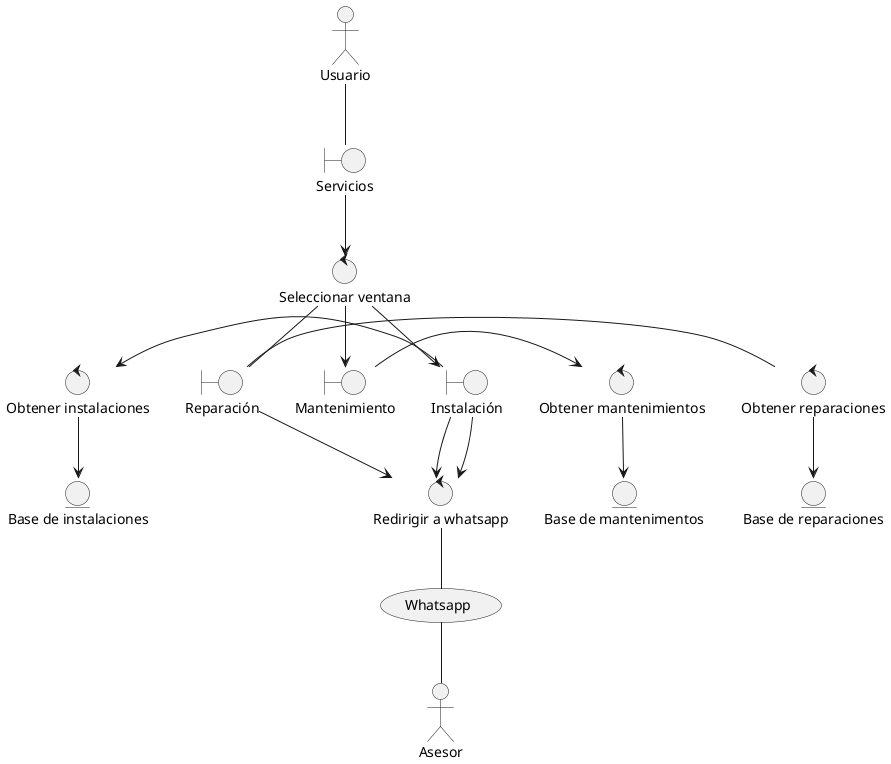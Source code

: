 @startuml

actor Usuario as usuario
actor Asesor as asesor

    /' boundary '/
boundary "Servicios" as servicios
boundary "Mantenimiento" as mantenimiento
boundary "Instalación" as instalacion 
boundary "Reparación" as reparacion

usecase (Whatsapp) as whatsapp

control "Seleccionar ventana" as seleccionarVentana
control "Obtener mantenimientos" as obtenerMantenimiento
control "Obtener instalaciones" as obtenerInstalaciones
control "Obtener reparaciones" as obtenerReparacion
control "Redirigir a whatsapp" as whatsappRedirigir

entity "Base de mantenimentos" as baseMantenimiento
entity "Base de reparaciones" as baseReparaciones
entity "Base de instalaciones" as baseInstalaciones

usuario -down-servicios
servicios -down-> seleccionarVentana
seleccionarVentana -down-> mantenimiento
seleccionarVentana-down-> instalacion
seleccionarVentana -down- reparacion
mantenimiento -right-> obtenerMantenimiento
instalacion -left-> obtenerInstalaciones
reparacion -right- obtenerReparacion
obtenerInstalaciones -down-> baseInstalaciones
obtenerMantenimiento -down-> baseMantenimiento
obtenerReparacion -down-> baseReparaciones
instalacion -down-> whatsappRedirigir
reparacion -down-> whatsappRedirigir
instalacion -down-> whatsappRedirigir
whatsappRedirigir -down- whatsapp
whatsapp -down-asesor

@enduml